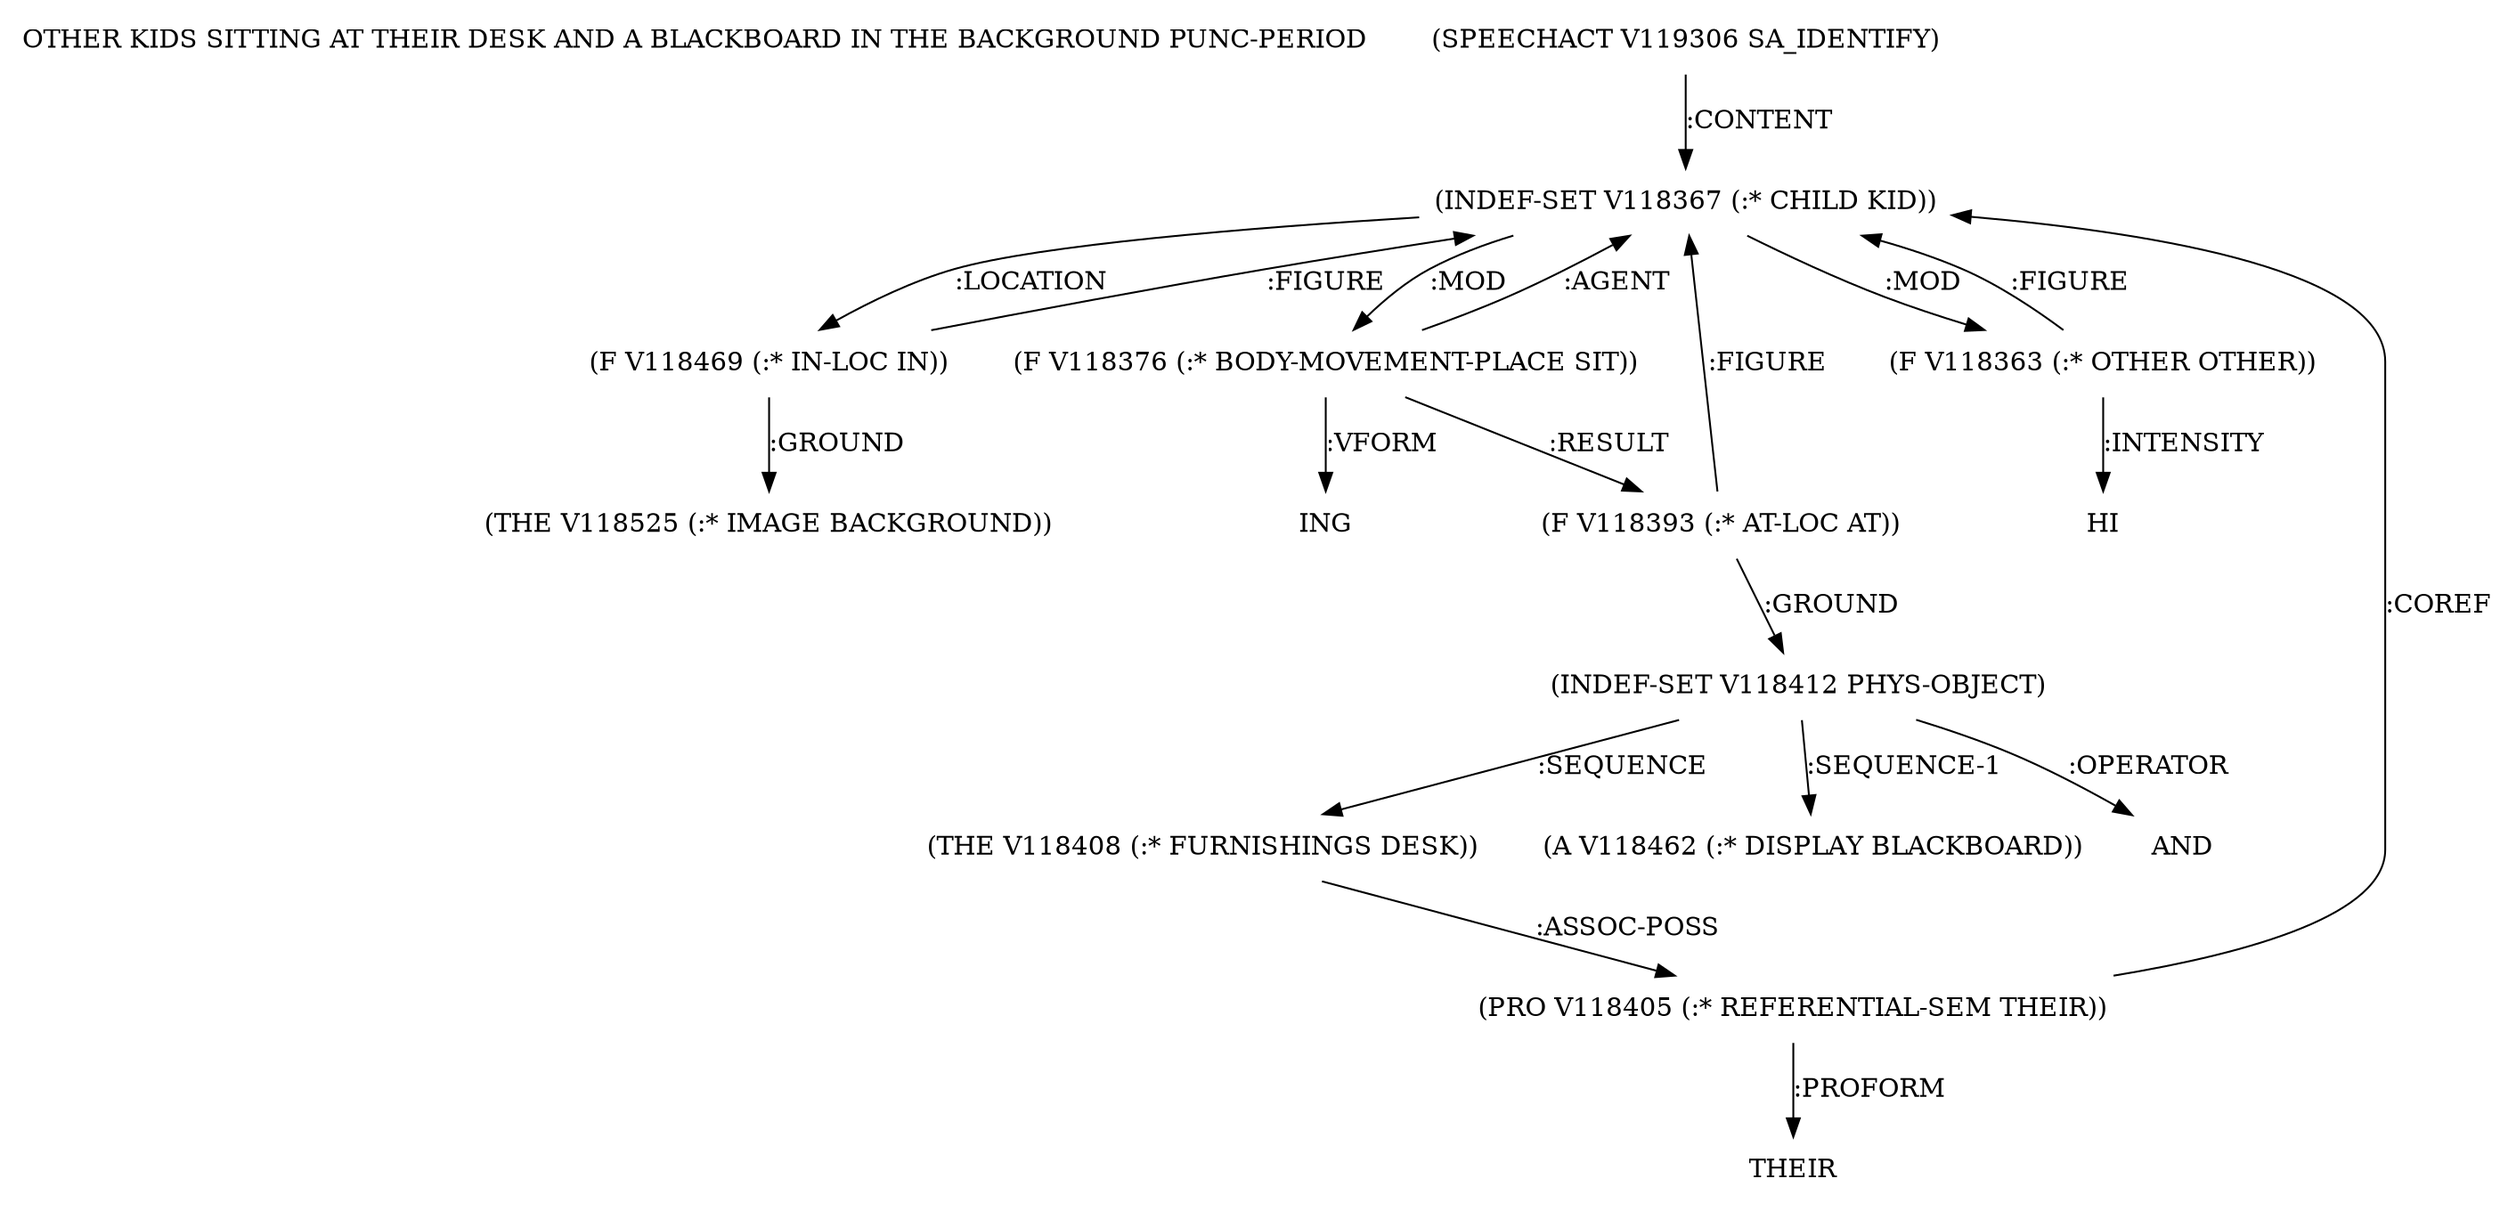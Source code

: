 digraph Terms {
  node [shape=none]
  "OTHER KIDS SITTING AT THEIR DESK AND A BLACKBOARD IN THE BACKGROUND PUNC-PERIOD"
  "V119306" [label="(SPEECHACT V119306 SA_IDENTIFY)"]
  "V119306" -> "V118367" [label=":CONTENT"]
  "V118367" [label="(INDEF-SET V118367 (:* CHILD KID))"]
  "V118367" -> "V118469" [label=":LOCATION"]
  "V118367" -> "V118376" [label=":MOD"]
  "V118367" -> "V118363" [label=":MOD"]
  "V118363" [label="(F V118363 (:* OTHER OTHER))"]
  "V118363" -> "NT120254" [label=":INTENSITY"]
  "NT120254" [label="HI"]
  "V118363" -> "V118367" [label=":FIGURE"]
  "V118376" [label="(F V118376 (:* BODY-MOVEMENT-PLACE SIT))"]
  "V118376" -> "V118393" [label=":RESULT"]
  "V118376" -> "V118367" [label=":AGENT"]
  "V118376" -> "NT120255" [label=":VFORM"]
  "NT120255" [label="ING"]
  "V118393" [label="(F V118393 (:* AT-LOC AT))"]
  "V118393" -> "V118412" [label=":GROUND"]
  "V118393" -> "V118367" [label=":FIGURE"]
  "V118412" [label="(INDEF-SET V118412 PHYS-OBJECT)"]
  "V118412" -> "NT120256" [label=":OPERATOR"]
  "NT120256" [label="AND"]
  "V118412" -> "V118408" [label=":SEQUENCE"]
  "V118412" -> "V118462" [label=":SEQUENCE-1"]
  "V118408" [label="(THE V118408 (:* FURNISHINGS DESK))"]
  "V118408" -> "V118405" [label=":ASSOC-POSS"]
  "V118405" [label="(PRO V118405 (:* REFERENTIAL-SEM THEIR))"]
  "V118405" -> "NT120257" [label=":PROFORM"]
  "NT120257" [label="THEIR"]
  "V118405" -> "V118367" [label=":COREF"]
  "V118462" [label="(A V118462 (:* DISPLAY BLACKBOARD))"]
  "V118469" [label="(F V118469 (:* IN-LOC IN))"]
  "V118469" -> "V118525" [label=":GROUND"]
  "V118469" -> "V118367" [label=":FIGURE"]
  "V118525" [label="(THE V118525 (:* IMAGE BACKGROUND))"]
}
